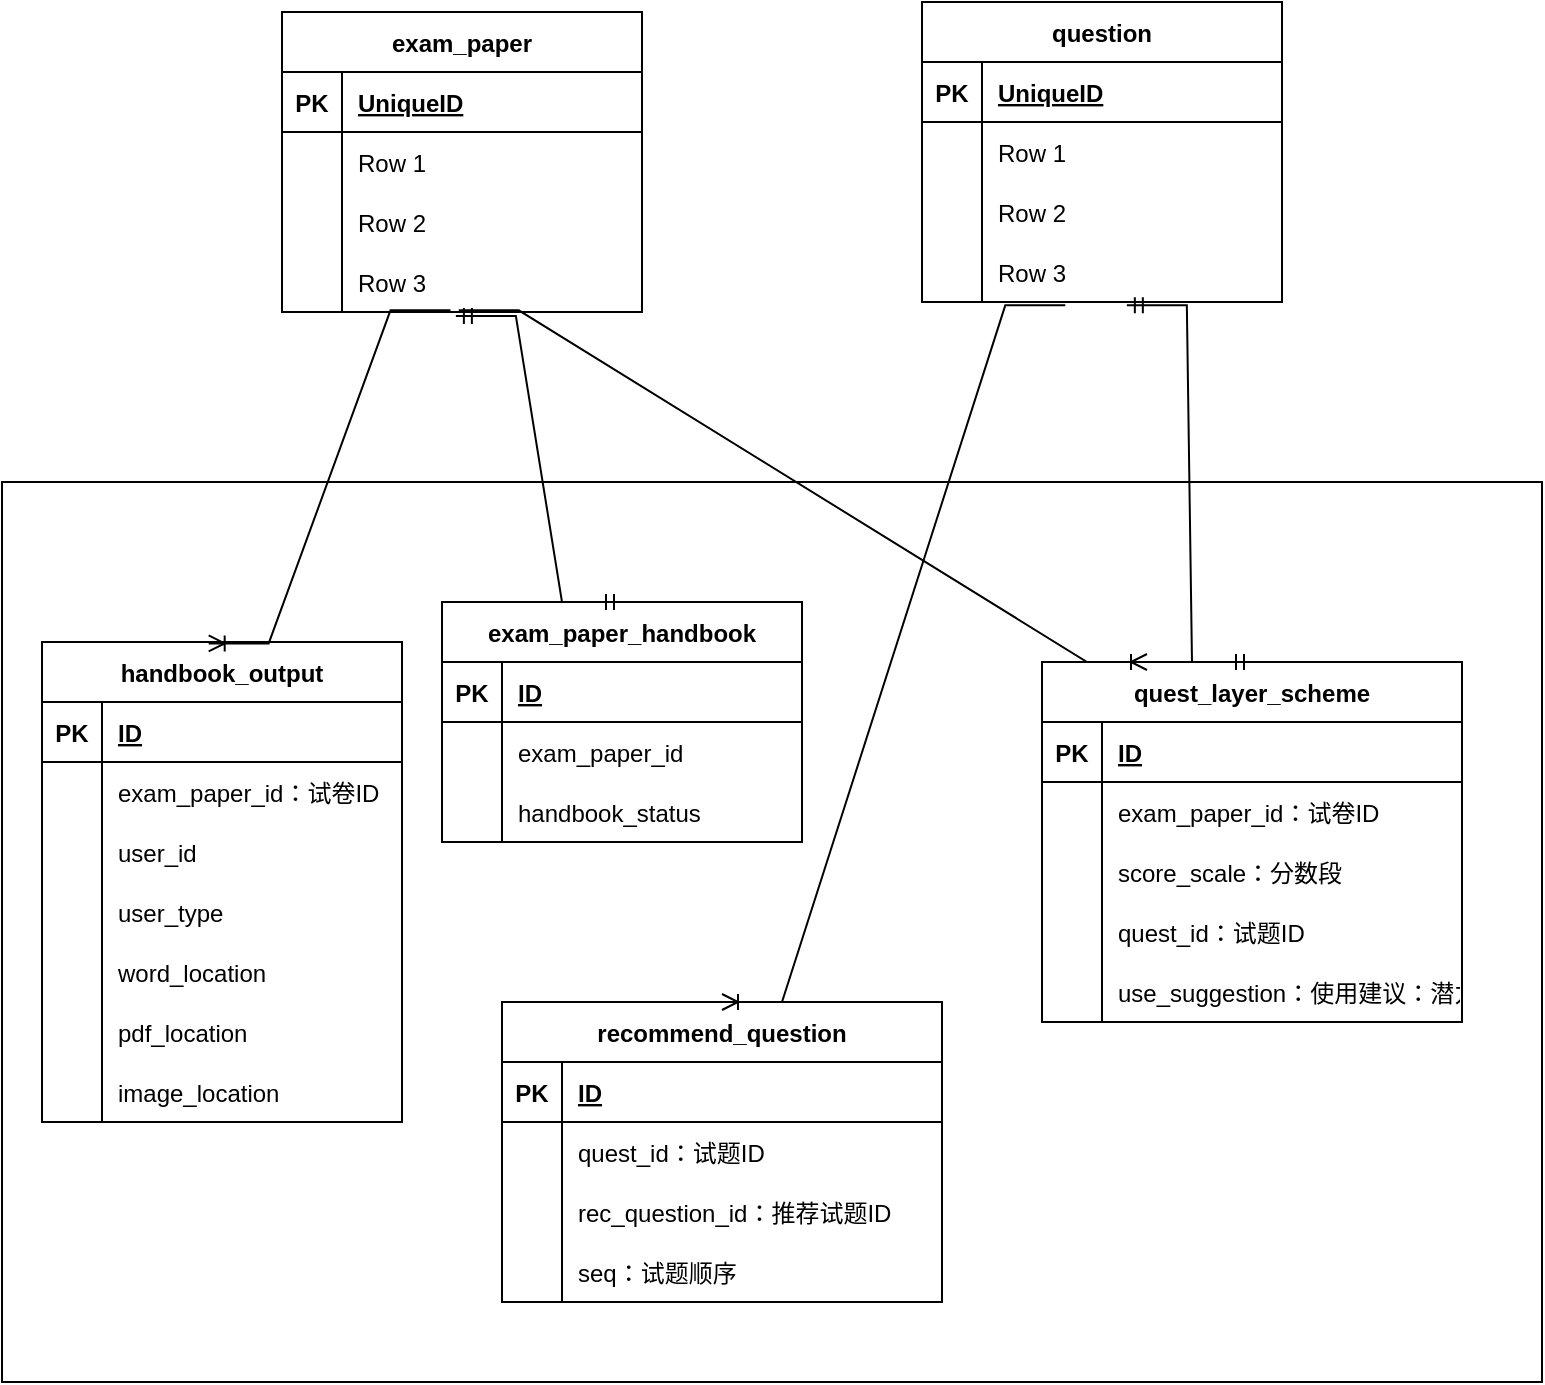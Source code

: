 <mxfile version="20.5.3" type="github">
  <diagram id="fiKNJ_9EI0TaHURzTXu0" name="第 1 页">
    <mxGraphModel dx="1422" dy="706" grid="1" gridSize="10" guides="1" tooltips="1" connect="1" arrows="1" fold="1" page="1" pageScale="1" pageWidth="827" pageHeight="1169" math="0" shadow="0">
      <root>
        <mxCell id="0" />
        <mxCell id="1" parent="0" />
        <mxCell id="vGdT2WKixsd-tFbBVOdh-103" value="" style="rounded=0;whiteSpace=wrap;html=1;" parent="1" vertex="1">
          <mxGeometry x="20" y="290" width="770" height="450" as="geometry" />
        </mxCell>
        <mxCell id="vGdT2WKixsd-tFbBVOdh-1" value="quest_layer_scheme" style="shape=table;startSize=30;container=1;collapsible=1;childLayout=tableLayout;fixedRows=1;rowLines=0;fontStyle=1;align=center;resizeLast=1;" parent="1" vertex="1">
          <mxGeometry x="540" y="380" width="210" height="180" as="geometry">
            <mxRectangle x="210" y="260" width="70" height="30" as="alternateBounds" />
          </mxGeometry>
        </mxCell>
        <mxCell id="vGdT2WKixsd-tFbBVOdh-2" value="" style="shape=tableRow;horizontal=0;startSize=0;swimlaneHead=0;swimlaneBody=0;fillColor=none;collapsible=0;dropTarget=0;points=[[0,0.5],[1,0.5]];portConstraint=eastwest;top=0;left=0;right=0;bottom=1;" parent="vGdT2WKixsd-tFbBVOdh-1" vertex="1">
          <mxGeometry y="30" width="210" height="30" as="geometry" />
        </mxCell>
        <mxCell id="vGdT2WKixsd-tFbBVOdh-3" value="PK" style="shape=partialRectangle;connectable=0;fillColor=none;top=0;left=0;bottom=0;right=0;fontStyle=1;overflow=hidden;" parent="vGdT2WKixsd-tFbBVOdh-2" vertex="1">
          <mxGeometry width="30" height="30" as="geometry">
            <mxRectangle width="30" height="30" as="alternateBounds" />
          </mxGeometry>
        </mxCell>
        <mxCell id="vGdT2WKixsd-tFbBVOdh-4" value="ID" style="shape=partialRectangle;connectable=0;fillColor=none;top=0;left=0;bottom=0;right=0;align=left;spacingLeft=6;fontStyle=5;overflow=hidden;" parent="vGdT2WKixsd-tFbBVOdh-2" vertex="1">
          <mxGeometry x="30" width="180" height="30" as="geometry">
            <mxRectangle width="180" height="30" as="alternateBounds" />
          </mxGeometry>
        </mxCell>
        <mxCell id="vGdT2WKixsd-tFbBVOdh-5" value="" style="shape=tableRow;horizontal=0;startSize=0;swimlaneHead=0;swimlaneBody=0;fillColor=none;collapsible=0;dropTarget=0;points=[[0,0.5],[1,0.5]];portConstraint=eastwest;top=0;left=0;right=0;bottom=0;" parent="vGdT2WKixsd-tFbBVOdh-1" vertex="1">
          <mxGeometry y="60" width="210" height="30" as="geometry" />
        </mxCell>
        <mxCell id="vGdT2WKixsd-tFbBVOdh-6" value="" style="shape=partialRectangle;connectable=0;fillColor=none;top=0;left=0;bottom=0;right=0;editable=1;overflow=hidden;" parent="vGdT2WKixsd-tFbBVOdh-5" vertex="1">
          <mxGeometry width="30" height="30" as="geometry">
            <mxRectangle width="30" height="30" as="alternateBounds" />
          </mxGeometry>
        </mxCell>
        <mxCell id="vGdT2WKixsd-tFbBVOdh-7" value="exam_paper_id：试卷ID" style="shape=partialRectangle;connectable=0;fillColor=none;top=0;left=0;bottom=0;right=0;align=left;spacingLeft=6;overflow=hidden;" parent="vGdT2WKixsd-tFbBVOdh-5" vertex="1">
          <mxGeometry x="30" width="180" height="30" as="geometry">
            <mxRectangle width="180" height="30" as="alternateBounds" />
          </mxGeometry>
        </mxCell>
        <mxCell id="vGdT2WKixsd-tFbBVOdh-8" value="" style="shape=tableRow;horizontal=0;startSize=0;swimlaneHead=0;swimlaneBody=0;fillColor=none;collapsible=0;dropTarget=0;points=[[0,0.5],[1,0.5]];portConstraint=eastwest;top=0;left=0;right=0;bottom=0;" parent="vGdT2WKixsd-tFbBVOdh-1" vertex="1">
          <mxGeometry y="90" width="210" height="30" as="geometry" />
        </mxCell>
        <mxCell id="vGdT2WKixsd-tFbBVOdh-9" value="" style="shape=partialRectangle;connectable=0;fillColor=none;top=0;left=0;bottom=0;right=0;editable=1;overflow=hidden;" parent="vGdT2WKixsd-tFbBVOdh-8" vertex="1">
          <mxGeometry width="30" height="30" as="geometry">
            <mxRectangle width="30" height="30" as="alternateBounds" />
          </mxGeometry>
        </mxCell>
        <mxCell id="vGdT2WKixsd-tFbBVOdh-10" value="score_scale：分数段" style="shape=partialRectangle;connectable=0;fillColor=none;top=0;left=0;bottom=0;right=0;align=left;spacingLeft=6;overflow=hidden;" parent="vGdT2WKixsd-tFbBVOdh-8" vertex="1">
          <mxGeometry x="30" width="180" height="30" as="geometry">
            <mxRectangle width="180" height="30" as="alternateBounds" />
          </mxGeometry>
        </mxCell>
        <mxCell id="vGdT2WKixsd-tFbBVOdh-11" value="" style="shape=tableRow;horizontal=0;startSize=0;swimlaneHead=0;swimlaneBody=0;fillColor=none;collapsible=0;dropTarget=0;points=[[0,0.5],[1,0.5]];portConstraint=eastwest;top=0;left=0;right=0;bottom=0;" parent="vGdT2WKixsd-tFbBVOdh-1" vertex="1">
          <mxGeometry y="120" width="210" height="30" as="geometry" />
        </mxCell>
        <mxCell id="vGdT2WKixsd-tFbBVOdh-12" value="" style="shape=partialRectangle;connectable=0;fillColor=none;top=0;left=0;bottom=0;right=0;editable=1;overflow=hidden;" parent="vGdT2WKixsd-tFbBVOdh-11" vertex="1">
          <mxGeometry width="30" height="30" as="geometry">
            <mxRectangle width="30" height="30" as="alternateBounds" />
          </mxGeometry>
        </mxCell>
        <mxCell id="vGdT2WKixsd-tFbBVOdh-13" value="quest_id：试题ID" style="shape=partialRectangle;connectable=0;fillColor=none;top=0;left=0;bottom=0;right=0;align=left;spacingLeft=6;overflow=hidden;" parent="vGdT2WKixsd-tFbBVOdh-11" vertex="1">
          <mxGeometry x="30" width="180" height="30" as="geometry">
            <mxRectangle width="180" height="30" as="alternateBounds" />
          </mxGeometry>
        </mxCell>
        <mxCell id="vGdT2WKixsd-tFbBVOdh-28" value="" style="shape=tableRow;horizontal=0;startSize=0;swimlaneHead=0;swimlaneBody=0;fillColor=none;collapsible=0;dropTarget=0;points=[[0,0.5],[1,0.5]];portConstraint=eastwest;top=0;left=0;right=0;bottom=0;" parent="vGdT2WKixsd-tFbBVOdh-1" vertex="1">
          <mxGeometry y="150" width="210" height="30" as="geometry" />
        </mxCell>
        <mxCell id="vGdT2WKixsd-tFbBVOdh-29" value="" style="shape=partialRectangle;connectable=0;fillColor=none;top=0;left=0;bottom=0;right=0;editable=1;overflow=hidden;" parent="vGdT2WKixsd-tFbBVOdh-28" vertex="1">
          <mxGeometry width="30" height="30" as="geometry">
            <mxRectangle width="30" height="30" as="alternateBounds" />
          </mxGeometry>
        </mxCell>
        <mxCell id="vGdT2WKixsd-tFbBVOdh-30" value="use_suggestion：使用建议：潜力追分题、强化训练题、基础巩固题" style="shape=partialRectangle;connectable=0;fillColor=none;top=0;left=0;bottom=0;right=0;align=left;spacingLeft=6;overflow=hidden;" parent="vGdT2WKixsd-tFbBVOdh-28" vertex="1">
          <mxGeometry x="30" width="180" height="30" as="geometry">
            <mxRectangle width="180" height="30" as="alternateBounds" />
          </mxGeometry>
        </mxCell>
        <mxCell id="vGdT2WKixsd-tFbBVOdh-31" value="exam_paper" style="shape=table;startSize=30;container=1;collapsible=1;childLayout=tableLayout;fixedRows=1;rowLines=0;fontStyle=1;align=center;resizeLast=1;" parent="1" vertex="1">
          <mxGeometry x="160" y="55" width="180" height="150" as="geometry" />
        </mxCell>
        <mxCell id="vGdT2WKixsd-tFbBVOdh-32" value="" style="shape=tableRow;horizontal=0;startSize=0;swimlaneHead=0;swimlaneBody=0;fillColor=none;collapsible=0;dropTarget=0;points=[[0,0.5],[1,0.5]];portConstraint=eastwest;top=0;left=0;right=0;bottom=1;" parent="vGdT2WKixsd-tFbBVOdh-31" vertex="1">
          <mxGeometry y="30" width="180" height="30" as="geometry" />
        </mxCell>
        <mxCell id="vGdT2WKixsd-tFbBVOdh-33" value="PK" style="shape=partialRectangle;connectable=0;fillColor=none;top=0;left=0;bottom=0;right=0;fontStyle=1;overflow=hidden;" parent="vGdT2WKixsd-tFbBVOdh-32" vertex="1">
          <mxGeometry width="30" height="30" as="geometry">
            <mxRectangle width="30" height="30" as="alternateBounds" />
          </mxGeometry>
        </mxCell>
        <mxCell id="vGdT2WKixsd-tFbBVOdh-34" value="UniqueID" style="shape=partialRectangle;connectable=0;fillColor=none;top=0;left=0;bottom=0;right=0;align=left;spacingLeft=6;fontStyle=5;overflow=hidden;" parent="vGdT2WKixsd-tFbBVOdh-32" vertex="1">
          <mxGeometry x="30" width="150" height="30" as="geometry">
            <mxRectangle width="150" height="30" as="alternateBounds" />
          </mxGeometry>
        </mxCell>
        <mxCell id="vGdT2WKixsd-tFbBVOdh-35" value="" style="shape=tableRow;horizontal=0;startSize=0;swimlaneHead=0;swimlaneBody=0;fillColor=none;collapsible=0;dropTarget=0;points=[[0,0.5],[1,0.5]];portConstraint=eastwest;top=0;left=0;right=0;bottom=0;" parent="vGdT2WKixsd-tFbBVOdh-31" vertex="1">
          <mxGeometry y="60" width="180" height="30" as="geometry" />
        </mxCell>
        <mxCell id="vGdT2WKixsd-tFbBVOdh-36" value="" style="shape=partialRectangle;connectable=0;fillColor=none;top=0;left=0;bottom=0;right=0;editable=1;overflow=hidden;" parent="vGdT2WKixsd-tFbBVOdh-35" vertex="1">
          <mxGeometry width="30" height="30" as="geometry">
            <mxRectangle width="30" height="30" as="alternateBounds" />
          </mxGeometry>
        </mxCell>
        <mxCell id="vGdT2WKixsd-tFbBVOdh-37" value="Row 1" style="shape=partialRectangle;connectable=0;fillColor=none;top=0;left=0;bottom=0;right=0;align=left;spacingLeft=6;overflow=hidden;" parent="vGdT2WKixsd-tFbBVOdh-35" vertex="1">
          <mxGeometry x="30" width="150" height="30" as="geometry">
            <mxRectangle width="150" height="30" as="alternateBounds" />
          </mxGeometry>
        </mxCell>
        <mxCell id="vGdT2WKixsd-tFbBVOdh-38" value="" style="shape=tableRow;horizontal=0;startSize=0;swimlaneHead=0;swimlaneBody=0;fillColor=none;collapsible=0;dropTarget=0;points=[[0,0.5],[1,0.5]];portConstraint=eastwest;top=0;left=0;right=0;bottom=0;" parent="vGdT2WKixsd-tFbBVOdh-31" vertex="1">
          <mxGeometry y="90" width="180" height="30" as="geometry" />
        </mxCell>
        <mxCell id="vGdT2WKixsd-tFbBVOdh-39" value="" style="shape=partialRectangle;connectable=0;fillColor=none;top=0;left=0;bottom=0;right=0;editable=1;overflow=hidden;" parent="vGdT2WKixsd-tFbBVOdh-38" vertex="1">
          <mxGeometry width="30" height="30" as="geometry">
            <mxRectangle width="30" height="30" as="alternateBounds" />
          </mxGeometry>
        </mxCell>
        <mxCell id="vGdT2WKixsd-tFbBVOdh-40" value="Row 2" style="shape=partialRectangle;connectable=0;fillColor=none;top=0;left=0;bottom=0;right=0;align=left;spacingLeft=6;overflow=hidden;" parent="vGdT2WKixsd-tFbBVOdh-38" vertex="1">
          <mxGeometry x="30" width="150" height="30" as="geometry">
            <mxRectangle width="150" height="30" as="alternateBounds" />
          </mxGeometry>
        </mxCell>
        <mxCell id="vGdT2WKixsd-tFbBVOdh-41" value="" style="shape=tableRow;horizontal=0;startSize=0;swimlaneHead=0;swimlaneBody=0;fillColor=none;collapsible=0;dropTarget=0;points=[[0,0.5],[1,0.5]];portConstraint=eastwest;top=0;left=0;right=0;bottom=0;" parent="vGdT2WKixsd-tFbBVOdh-31" vertex="1">
          <mxGeometry y="120" width="180" height="30" as="geometry" />
        </mxCell>
        <mxCell id="vGdT2WKixsd-tFbBVOdh-42" value="" style="shape=partialRectangle;connectable=0;fillColor=none;top=0;left=0;bottom=0;right=0;editable=1;overflow=hidden;" parent="vGdT2WKixsd-tFbBVOdh-41" vertex="1">
          <mxGeometry width="30" height="30" as="geometry">
            <mxRectangle width="30" height="30" as="alternateBounds" />
          </mxGeometry>
        </mxCell>
        <mxCell id="vGdT2WKixsd-tFbBVOdh-43" value="Row 3" style="shape=partialRectangle;connectable=0;fillColor=none;top=0;left=0;bottom=0;right=0;align=left;spacingLeft=6;overflow=hidden;" parent="vGdT2WKixsd-tFbBVOdh-41" vertex="1">
          <mxGeometry x="30" width="150" height="30" as="geometry">
            <mxRectangle width="150" height="30" as="alternateBounds" />
          </mxGeometry>
        </mxCell>
        <mxCell id="vGdT2WKixsd-tFbBVOdh-44" value="question" style="shape=table;startSize=30;container=1;collapsible=1;childLayout=tableLayout;fixedRows=1;rowLines=0;fontStyle=1;align=center;resizeLast=1;" parent="1" vertex="1">
          <mxGeometry x="480" y="50" width="180" height="150" as="geometry" />
        </mxCell>
        <mxCell id="vGdT2WKixsd-tFbBVOdh-45" value="" style="shape=tableRow;horizontal=0;startSize=0;swimlaneHead=0;swimlaneBody=0;fillColor=none;collapsible=0;dropTarget=0;points=[[0,0.5],[1,0.5]];portConstraint=eastwest;top=0;left=0;right=0;bottom=1;" parent="vGdT2WKixsd-tFbBVOdh-44" vertex="1">
          <mxGeometry y="30" width="180" height="30" as="geometry" />
        </mxCell>
        <mxCell id="vGdT2WKixsd-tFbBVOdh-46" value="PK" style="shape=partialRectangle;connectable=0;fillColor=none;top=0;left=0;bottom=0;right=0;fontStyle=1;overflow=hidden;" parent="vGdT2WKixsd-tFbBVOdh-45" vertex="1">
          <mxGeometry width="30" height="30" as="geometry">
            <mxRectangle width="30" height="30" as="alternateBounds" />
          </mxGeometry>
        </mxCell>
        <mxCell id="vGdT2WKixsd-tFbBVOdh-47" value="UniqueID" style="shape=partialRectangle;connectable=0;fillColor=none;top=0;left=0;bottom=0;right=0;align=left;spacingLeft=6;fontStyle=5;overflow=hidden;" parent="vGdT2WKixsd-tFbBVOdh-45" vertex="1">
          <mxGeometry x="30" width="150" height="30" as="geometry">
            <mxRectangle width="150" height="30" as="alternateBounds" />
          </mxGeometry>
        </mxCell>
        <mxCell id="vGdT2WKixsd-tFbBVOdh-48" value="" style="shape=tableRow;horizontal=0;startSize=0;swimlaneHead=0;swimlaneBody=0;fillColor=none;collapsible=0;dropTarget=0;points=[[0,0.5],[1,0.5]];portConstraint=eastwest;top=0;left=0;right=0;bottom=0;" parent="vGdT2WKixsd-tFbBVOdh-44" vertex="1">
          <mxGeometry y="60" width="180" height="30" as="geometry" />
        </mxCell>
        <mxCell id="vGdT2WKixsd-tFbBVOdh-49" value="" style="shape=partialRectangle;connectable=0;fillColor=none;top=0;left=0;bottom=0;right=0;editable=1;overflow=hidden;" parent="vGdT2WKixsd-tFbBVOdh-48" vertex="1">
          <mxGeometry width="30" height="30" as="geometry">
            <mxRectangle width="30" height="30" as="alternateBounds" />
          </mxGeometry>
        </mxCell>
        <mxCell id="vGdT2WKixsd-tFbBVOdh-50" value="Row 1" style="shape=partialRectangle;connectable=0;fillColor=none;top=0;left=0;bottom=0;right=0;align=left;spacingLeft=6;overflow=hidden;" parent="vGdT2WKixsd-tFbBVOdh-48" vertex="1">
          <mxGeometry x="30" width="150" height="30" as="geometry">
            <mxRectangle width="150" height="30" as="alternateBounds" />
          </mxGeometry>
        </mxCell>
        <mxCell id="vGdT2WKixsd-tFbBVOdh-51" value="" style="shape=tableRow;horizontal=0;startSize=0;swimlaneHead=0;swimlaneBody=0;fillColor=none;collapsible=0;dropTarget=0;points=[[0,0.5],[1,0.5]];portConstraint=eastwest;top=0;left=0;right=0;bottom=0;" parent="vGdT2WKixsd-tFbBVOdh-44" vertex="1">
          <mxGeometry y="90" width="180" height="30" as="geometry" />
        </mxCell>
        <mxCell id="vGdT2WKixsd-tFbBVOdh-52" value="" style="shape=partialRectangle;connectable=0;fillColor=none;top=0;left=0;bottom=0;right=0;editable=1;overflow=hidden;" parent="vGdT2WKixsd-tFbBVOdh-51" vertex="1">
          <mxGeometry width="30" height="30" as="geometry">
            <mxRectangle width="30" height="30" as="alternateBounds" />
          </mxGeometry>
        </mxCell>
        <mxCell id="vGdT2WKixsd-tFbBVOdh-53" value="Row 2" style="shape=partialRectangle;connectable=0;fillColor=none;top=0;left=0;bottom=0;right=0;align=left;spacingLeft=6;overflow=hidden;" parent="vGdT2WKixsd-tFbBVOdh-51" vertex="1">
          <mxGeometry x="30" width="150" height="30" as="geometry">
            <mxRectangle width="150" height="30" as="alternateBounds" />
          </mxGeometry>
        </mxCell>
        <mxCell id="vGdT2WKixsd-tFbBVOdh-54" value="" style="shape=tableRow;horizontal=0;startSize=0;swimlaneHead=0;swimlaneBody=0;fillColor=none;collapsible=0;dropTarget=0;points=[[0,0.5],[1,0.5]];portConstraint=eastwest;top=0;left=0;right=0;bottom=0;" parent="vGdT2WKixsd-tFbBVOdh-44" vertex="1">
          <mxGeometry y="120" width="180" height="30" as="geometry" />
        </mxCell>
        <mxCell id="vGdT2WKixsd-tFbBVOdh-55" value="" style="shape=partialRectangle;connectable=0;fillColor=none;top=0;left=0;bottom=0;right=0;editable=1;overflow=hidden;" parent="vGdT2WKixsd-tFbBVOdh-54" vertex="1">
          <mxGeometry width="30" height="30" as="geometry">
            <mxRectangle width="30" height="30" as="alternateBounds" />
          </mxGeometry>
        </mxCell>
        <mxCell id="vGdT2WKixsd-tFbBVOdh-56" value="Row 3" style="shape=partialRectangle;connectable=0;fillColor=none;top=0;left=0;bottom=0;right=0;align=left;spacingLeft=6;overflow=hidden;" parent="vGdT2WKixsd-tFbBVOdh-54" vertex="1">
          <mxGeometry x="30" width="150" height="30" as="geometry">
            <mxRectangle width="150" height="30" as="alternateBounds" />
          </mxGeometry>
        </mxCell>
        <mxCell id="vGdT2WKixsd-tFbBVOdh-57" value="handbook_output" style="shape=table;startSize=30;container=1;collapsible=1;childLayout=tableLayout;fixedRows=1;rowLines=0;fontStyle=1;align=center;resizeLast=1;" parent="1" vertex="1">
          <mxGeometry x="40" y="370" width="180" height="240" as="geometry" />
        </mxCell>
        <mxCell id="vGdT2WKixsd-tFbBVOdh-58" value="" style="shape=tableRow;horizontal=0;startSize=0;swimlaneHead=0;swimlaneBody=0;fillColor=none;collapsible=0;dropTarget=0;points=[[0,0.5],[1,0.5]];portConstraint=eastwest;top=0;left=0;right=0;bottom=1;" parent="vGdT2WKixsd-tFbBVOdh-57" vertex="1">
          <mxGeometry y="30" width="180" height="30" as="geometry" />
        </mxCell>
        <mxCell id="vGdT2WKixsd-tFbBVOdh-59" value="PK" style="shape=partialRectangle;connectable=0;fillColor=none;top=0;left=0;bottom=0;right=0;fontStyle=1;overflow=hidden;" parent="vGdT2WKixsd-tFbBVOdh-58" vertex="1">
          <mxGeometry width="30" height="30" as="geometry">
            <mxRectangle width="30" height="30" as="alternateBounds" />
          </mxGeometry>
        </mxCell>
        <mxCell id="vGdT2WKixsd-tFbBVOdh-60" value="ID" style="shape=partialRectangle;connectable=0;fillColor=none;top=0;left=0;bottom=0;right=0;align=left;spacingLeft=6;fontStyle=5;overflow=hidden;" parent="vGdT2WKixsd-tFbBVOdh-58" vertex="1">
          <mxGeometry x="30" width="150" height="30" as="geometry">
            <mxRectangle width="150" height="30" as="alternateBounds" />
          </mxGeometry>
        </mxCell>
        <mxCell id="vGdT2WKixsd-tFbBVOdh-61" value="" style="shape=tableRow;horizontal=0;startSize=0;swimlaneHead=0;swimlaneBody=0;fillColor=none;collapsible=0;dropTarget=0;points=[[0,0.5],[1,0.5]];portConstraint=eastwest;top=0;left=0;right=0;bottom=0;" parent="vGdT2WKixsd-tFbBVOdh-57" vertex="1">
          <mxGeometry y="60" width="180" height="30" as="geometry" />
        </mxCell>
        <mxCell id="vGdT2WKixsd-tFbBVOdh-62" value="" style="shape=partialRectangle;connectable=0;fillColor=none;top=0;left=0;bottom=0;right=0;editable=1;overflow=hidden;" parent="vGdT2WKixsd-tFbBVOdh-61" vertex="1">
          <mxGeometry width="30" height="30" as="geometry">
            <mxRectangle width="30" height="30" as="alternateBounds" />
          </mxGeometry>
        </mxCell>
        <mxCell id="vGdT2WKixsd-tFbBVOdh-63" value="exam_paper_id：试卷ID" style="shape=partialRectangle;connectable=0;fillColor=none;top=0;left=0;bottom=0;right=0;align=left;spacingLeft=6;overflow=hidden;" parent="vGdT2WKixsd-tFbBVOdh-61" vertex="1">
          <mxGeometry x="30" width="150" height="30" as="geometry">
            <mxRectangle width="150" height="30" as="alternateBounds" />
          </mxGeometry>
        </mxCell>
        <mxCell id="vGdT2WKixsd-tFbBVOdh-64" value="" style="shape=tableRow;horizontal=0;startSize=0;swimlaneHead=0;swimlaneBody=0;fillColor=none;collapsible=0;dropTarget=0;points=[[0,0.5],[1,0.5]];portConstraint=eastwest;top=0;left=0;right=0;bottom=0;" parent="vGdT2WKixsd-tFbBVOdh-57" vertex="1">
          <mxGeometry y="90" width="180" height="30" as="geometry" />
        </mxCell>
        <mxCell id="vGdT2WKixsd-tFbBVOdh-65" value="" style="shape=partialRectangle;connectable=0;fillColor=none;top=0;left=0;bottom=0;right=0;editable=1;overflow=hidden;" parent="vGdT2WKixsd-tFbBVOdh-64" vertex="1">
          <mxGeometry width="30" height="30" as="geometry">
            <mxRectangle width="30" height="30" as="alternateBounds" />
          </mxGeometry>
        </mxCell>
        <mxCell id="vGdT2WKixsd-tFbBVOdh-66" value="user_id" style="shape=partialRectangle;connectable=0;fillColor=none;top=0;left=0;bottom=0;right=0;align=left;spacingLeft=6;overflow=hidden;" parent="vGdT2WKixsd-tFbBVOdh-64" vertex="1">
          <mxGeometry x="30" width="150" height="30" as="geometry">
            <mxRectangle width="150" height="30" as="alternateBounds" />
          </mxGeometry>
        </mxCell>
        <mxCell id="vGdT2WKixsd-tFbBVOdh-67" value="" style="shape=tableRow;horizontal=0;startSize=0;swimlaneHead=0;swimlaneBody=0;fillColor=none;collapsible=0;dropTarget=0;points=[[0,0.5],[1,0.5]];portConstraint=eastwest;top=0;left=0;right=0;bottom=0;" parent="vGdT2WKixsd-tFbBVOdh-57" vertex="1">
          <mxGeometry y="120" width="180" height="30" as="geometry" />
        </mxCell>
        <mxCell id="vGdT2WKixsd-tFbBVOdh-68" value="" style="shape=partialRectangle;connectable=0;fillColor=none;top=0;left=0;bottom=0;right=0;editable=1;overflow=hidden;" parent="vGdT2WKixsd-tFbBVOdh-67" vertex="1">
          <mxGeometry width="30" height="30" as="geometry">
            <mxRectangle width="30" height="30" as="alternateBounds" />
          </mxGeometry>
        </mxCell>
        <mxCell id="vGdT2WKixsd-tFbBVOdh-69" value="user_type" style="shape=partialRectangle;connectable=0;fillColor=none;top=0;left=0;bottom=0;right=0;align=left;spacingLeft=6;overflow=hidden;" parent="vGdT2WKixsd-tFbBVOdh-67" vertex="1">
          <mxGeometry x="30" width="150" height="30" as="geometry">
            <mxRectangle width="150" height="30" as="alternateBounds" />
          </mxGeometry>
        </mxCell>
        <mxCell id="vGdT2WKixsd-tFbBVOdh-76" value="" style="shape=tableRow;horizontal=0;startSize=0;swimlaneHead=0;swimlaneBody=0;fillColor=none;collapsible=0;dropTarget=0;points=[[0,0.5],[1,0.5]];portConstraint=eastwest;top=0;left=0;right=0;bottom=0;" parent="vGdT2WKixsd-tFbBVOdh-57" vertex="1">
          <mxGeometry y="150" width="180" height="30" as="geometry" />
        </mxCell>
        <mxCell id="vGdT2WKixsd-tFbBVOdh-77" value="" style="shape=partialRectangle;connectable=0;fillColor=none;top=0;left=0;bottom=0;right=0;editable=1;overflow=hidden;" parent="vGdT2WKixsd-tFbBVOdh-76" vertex="1">
          <mxGeometry width="30" height="30" as="geometry">
            <mxRectangle width="30" height="30" as="alternateBounds" />
          </mxGeometry>
        </mxCell>
        <mxCell id="vGdT2WKixsd-tFbBVOdh-78" value="word_location" style="shape=partialRectangle;connectable=0;fillColor=none;top=0;left=0;bottom=0;right=0;align=left;spacingLeft=6;overflow=hidden;" parent="vGdT2WKixsd-tFbBVOdh-76" vertex="1">
          <mxGeometry x="30" width="150" height="30" as="geometry">
            <mxRectangle width="150" height="30" as="alternateBounds" />
          </mxGeometry>
        </mxCell>
        <mxCell id="vGdT2WKixsd-tFbBVOdh-79" value="" style="shape=tableRow;horizontal=0;startSize=0;swimlaneHead=0;swimlaneBody=0;fillColor=none;collapsible=0;dropTarget=0;points=[[0,0.5],[1,0.5]];portConstraint=eastwest;top=0;left=0;right=0;bottom=0;" parent="vGdT2WKixsd-tFbBVOdh-57" vertex="1">
          <mxGeometry y="180" width="180" height="30" as="geometry" />
        </mxCell>
        <mxCell id="vGdT2WKixsd-tFbBVOdh-80" value="" style="shape=partialRectangle;connectable=0;fillColor=none;top=0;left=0;bottom=0;right=0;editable=1;overflow=hidden;" parent="vGdT2WKixsd-tFbBVOdh-79" vertex="1">
          <mxGeometry width="30" height="30" as="geometry">
            <mxRectangle width="30" height="30" as="alternateBounds" />
          </mxGeometry>
        </mxCell>
        <mxCell id="vGdT2WKixsd-tFbBVOdh-81" value="pdf_location" style="shape=partialRectangle;connectable=0;fillColor=none;top=0;left=0;bottom=0;right=0;align=left;spacingLeft=6;overflow=hidden;" parent="vGdT2WKixsd-tFbBVOdh-79" vertex="1">
          <mxGeometry x="30" width="150" height="30" as="geometry">
            <mxRectangle width="150" height="30" as="alternateBounds" />
          </mxGeometry>
        </mxCell>
        <mxCell id="vGdT2WKixsd-tFbBVOdh-82" value="" style="shape=tableRow;horizontal=0;startSize=0;swimlaneHead=0;swimlaneBody=0;fillColor=none;collapsible=0;dropTarget=0;points=[[0,0.5],[1,0.5]];portConstraint=eastwest;top=0;left=0;right=0;bottom=0;" parent="vGdT2WKixsd-tFbBVOdh-57" vertex="1">
          <mxGeometry y="210" width="180" height="30" as="geometry" />
        </mxCell>
        <mxCell id="vGdT2WKixsd-tFbBVOdh-83" value="" style="shape=partialRectangle;connectable=0;fillColor=none;top=0;left=0;bottom=0;right=0;editable=1;overflow=hidden;" parent="vGdT2WKixsd-tFbBVOdh-82" vertex="1">
          <mxGeometry width="30" height="30" as="geometry">
            <mxRectangle width="30" height="30" as="alternateBounds" />
          </mxGeometry>
        </mxCell>
        <mxCell id="vGdT2WKixsd-tFbBVOdh-84" value="image_location" style="shape=partialRectangle;connectable=0;fillColor=none;top=0;left=0;bottom=0;right=0;align=left;spacingLeft=6;overflow=hidden;" parent="vGdT2WKixsd-tFbBVOdh-82" vertex="1">
          <mxGeometry x="30" width="150" height="30" as="geometry">
            <mxRectangle width="150" height="30" as="alternateBounds" />
          </mxGeometry>
        </mxCell>
        <mxCell id="vGdT2WKixsd-tFbBVOdh-74" value="" style="edgeStyle=entityRelationEdgeStyle;fontSize=12;html=1;endArrow=ERmandOne;startArrow=ERmandOne;rounded=0;entryX=0.569;entryY=1.056;entryDx=0;entryDy=0;entryPerimeter=0;exitX=0.5;exitY=0;exitDx=0;exitDy=0;" parent="1" source="vGdT2WKixsd-tFbBVOdh-1" target="vGdT2WKixsd-tFbBVOdh-54" edge="1">
          <mxGeometry width="100" height="100" relative="1" as="geometry">
            <mxPoint x="175" y="320" as="sourcePoint" />
            <mxPoint x="270" y="240" as="targetPoint" />
          </mxGeometry>
        </mxCell>
        <mxCell id="vGdT2WKixsd-tFbBVOdh-75" value="" style="edgeStyle=entityRelationEdgeStyle;fontSize=12;html=1;endArrow=ERoneToMany;rounded=0;exitX=0.491;exitY=0.972;exitDx=0;exitDy=0;exitPerimeter=0;entryX=0.25;entryY=0;entryDx=0;entryDy=0;" parent="1" source="vGdT2WKixsd-tFbBVOdh-41" target="vGdT2WKixsd-tFbBVOdh-1" edge="1">
          <mxGeometry width="100" height="100" relative="1" as="geometry">
            <mxPoint x="70" y="330" as="sourcePoint" />
            <mxPoint x="180" y="340" as="targetPoint" />
          </mxGeometry>
        </mxCell>
        <mxCell id="vGdT2WKixsd-tFbBVOdh-85" value="recommend_question" style="shape=table;startSize=30;container=1;collapsible=1;childLayout=tableLayout;fixedRows=1;rowLines=0;fontStyle=1;align=center;resizeLast=1;" parent="1" vertex="1">
          <mxGeometry x="270" y="550" width="220" height="150" as="geometry" />
        </mxCell>
        <mxCell id="vGdT2WKixsd-tFbBVOdh-86" value="" style="shape=tableRow;horizontal=0;startSize=0;swimlaneHead=0;swimlaneBody=0;fillColor=none;collapsible=0;dropTarget=0;points=[[0,0.5],[1,0.5]];portConstraint=eastwest;top=0;left=0;right=0;bottom=1;" parent="vGdT2WKixsd-tFbBVOdh-85" vertex="1">
          <mxGeometry y="30" width="220" height="30" as="geometry" />
        </mxCell>
        <mxCell id="vGdT2WKixsd-tFbBVOdh-87" value="PK" style="shape=partialRectangle;connectable=0;fillColor=none;top=0;left=0;bottom=0;right=0;fontStyle=1;overflow=hidden;" parent="vGdT2WKixsd-tFbBVOdh-86" vertex="1">
          <mxGeometry width="30" height="30" as="geometry">
            <mxRectangle width="30" height="30" as="alternateBounds" />
          </mxGeometry>
        </mxCell>
        <mxCell id="vGdT2WKixsd-tFbBVOdh-88" value="ID" style="shape=partialRectangle;connectable=0;fillColor=none;top=0;left=0;bottom=0;right=0;align=left;spacingLeft=6;fontStyle=5;overflow=hidden;" parent="vGdT2WKixsd-tFbBVOdh-86" vertex="1">
          <mxGeometry x="30" width="190" height="30" as="geometry">
            <mxRectangle width="190" height="30" as="alternateBounds" />
          </mxGeometry>
        </mxCell>
        <mxCell id="vGdT2WKixsd-tFbBVOdh-92" value="" style="shape=tableRow;horizontal=0;startSize=0;swimlaneHead=0;swimlaneBody=0;fillColor=none;collapsible=0;dropTarget=0;points=[[0,0.5],[1,0.5]];portConstraint=eastwest;top=0;left=0;right=0;bottom=0;" parent="vGdT2WKixsd-tFbBVOdh-85" vertex="1">
          <mxGeometry y="60" width="220" height="30" as="geometry" />
        </mxCell>
        <mxCell id="vGdT2WKixsd-tFbBVOdh-93" value="" style="shape=partialRectangle;connectable=0;fillColor=none;top=0;left=0;bottom=0;right=0;editable=1;overflow=hidden;" parent="vGdT2WKixsd-tFbBVOdh-92" vertex="1">
          <mxGeometry width="30" height="30" as="geometry">
            <mxRectangle width="30" height="30" as="alternateBounds" />
          </mxGeometry>
        </mxCell>
        <mxCell id="vGdT2WKixsd-tFbBVOdh-94" value="quest_id：试题ID" style="shape=partialRectangle;connectable=0;fillColor=none;top=0;left=0;bottom=0;right=0;align=left;spacingLeft=6;overflow=hidden;" parent="vGdT2WKixsd-tFbBVOdh-92" vertex="1">
          <mxGeometry x="30" width="190" height="30" as="geometry">
            <mxRectangle width="190" height="30" as="alternateBounds" />
          </mxGeometry>
        </mxCell>
        <mxCell id="vGdT2WKixsd-tFbBVOdh-95" value="" style="shape=tableRow;horizontal=0;startSize=0;swimlaneHead=0;swimlaneBody=0;fillColor=none;collapsible=0;dropTarget=0;points=[[0,0.5],[1,0.5]];portConstraint=eastwest;top=0;left=0;right=0;bottom=0;" parent="vGdT2WKixsd-tFbBVOdh-85" vertex="1">
          <mxGeometry y="90" width="220" height="30" as="geometry" />
        </mxCell>
        <mxCell id="vGdT2WKixsd-tFbBVOdh-96" value="" style="shape=partialRectangle;connectable=0;fillColor=none;top=0;left=0;bottom=0;right=0;editable=1;overflow=hidden;" parent="vGdT2WKixsd-tFbBVOdh-95" vertex="1">
          <mxGeometry width="30" height="30" as="geometry">
            <mxRectangle width="30" height="30" as="alternateBounds" />
          </mxGeometry>
        </mxCell>
        <mxCell id="vGdT2WKixsd-tFbBVOdh-97" value="rec_question_id：推荐试题ID" style="shape=partialRectangle;connectable=0;fillColor=none;top=0;left=0;bottom=0;right=0;align=left;spacingLeft=6;overflow=hidden;" parent="vGdT2WKixsd-tFbBVOdh-95" vertex="1">
          <mxGeometry x="30" width="190" height="30" as="geometry">
            <mxRectangle width="190" height="30" as="alternateBounds" />
          </mxGeometry>
        </mxCell>
        <mxCell id="vGdT2WKixsd-tFbBVOdh-98" value="" style="shape=tableRow;horizontal=0;startSize=0;swimlaneHead=0;swimlaneBody=0;fillColor=none;collapsible=0;dropTarget=0;points=[[0,0.5],[1,0.5]];portConstraint=eastwest;top=0;left=0;right=0;bottom=0;" parent="vGdT2WKixsd-tFbBVOdh-85" vertex="1">
          <mxGeometry y="120" width="220" height="30" as="geometry" />
        </mxCell>
        <mxCell id="vGdT2WKixsd-tFbBVOdh-99" value="" style="shape=partialRectangle;connectable=0;fillColor=none;top=0;left=0;bottom=0;right=0;editable=1;overflow=hidden;" parent="vGdT2WKixsd-tFbBVOdh-98" vertex="1">
          <mxGeometry width="30" height="30" as="geometry">
            <mxRectangle width="30" height="30" as="alternateBounds" />
          </mxGeometry>
        </mxCell>
        <mxCell id="vGdT2WKixsd-tFbBVOdh-100" value="seq：试题顺序" style="shape=partialRectangle;connectable=0;fillColor=none;top=0;left=0;bottom=0;right=0;align=left;spacingLeft=6;overflow=hidden;" parent="vGdT2WKixsd-tFbBVOdh-98" vertex="1">
          <mxGeometry x="30" width="190" height="30" as="geometry">
            <mxRectangle width="190" height="30" as="alternateBounds" />
          </mxGeometry>
        </mxCell>
        <mxCell id="vGdT2WKixsd-tFbBVOdh-101" value="" style="edgeStyle=entityRelationEdgeStyle;fontSize=12;html=1;endArrow=ERoneToMany;rounded=0;entryX=0.5;entryY=0;entryDx=0;entryDy=0;exitX=0.398;exitY=1.056;exitDx=0;exitDy=0;exitPerimeter=0;" parent="1" source="vGdT2WKixsd-tFbBVOdh-54" target="vGdT2WKixsd-tFbBVOdh-85" edge="1">
          <mxGeometry width="100" height="100" relative="1" as="geometry">
            <mxPoint x="320" y="490" as="sourcePoint" />
            <mxPoint x="420" y="390" as="targetPoint" />
          </mxGeometry>
        </mxCell>
        <mxCell id="vGdT2WKixsd-tFbBVOdh-102" value="" style="edgeStyle=entityRelationEdgeStyle;fontSize=12;html=1;endArrow=ERoneToMany;rounded=0;entryX=0.463;entryY=0.003;entryDx=0;entryDy=0;entryPerimeter=0;exitX=0.468;exitY=0.972;exitDx=0;exitDy=0;exitPerimeter=0;" parent="1" source="vGdT2WKixsd-tFbBVOdh-41" target="vGdT2WKixsd-tFbBVOdh-57" edge="1">
          <mxGeometry width="100" height="100" relative="1" as="geometry">
            <mxPoint x="290" y="400" as="sourcePoint" />
            <mxPoint x="390" y="300" as="targetPoint" />
          </mxGeometry>
        </mxCell>
        <mxCell id="7qGbcbFlTv-BOwlcBnK4-1" value="exam_paper_handbook" style="shape=table;startSize=30;container=1;collapsible=1;childLayout=tableLayout;fixedRows=1;rowLines=0;fontStyle=1;align=center;resizeLast=1;" vertex="1" parent="1">
          <mxGeometry x="240" y="350" width="180" height="120" as="geometry" />
        </mxCell>
        <mxCell id="7qGbcbFlTv-BOwlcBnK4-2" value="" style="shape=tableRow;horizontal=0;startSize=0;swimlaneHead=0;swimlaneBody=0;fillColor=none;collapsible=0;dropTarget=0;points=[[0,0.5],[1,0.5]];portConstraint=eastwest;top=0;left=0;right=0;bottom=1;" vertex="1" parent="7qGbcbFlTv-BOwlcBnK4-1">
          <mxGeometry y="30" width="180" height="30" as="geometry" />
        </mxCell>
        <mxCell id="7qGbcbFlTv-BOwlcBnK4-3" value="PK" style="shape=partialRectangle;connectable=0;fillColor=none;top=0;left=0;bottom=0;right=0;fontStyle=1;overflow=hidden;" vertex="1" parent="7qGbcbFlTv-BOwlcBnK4-2">
          <mxGeometry width="30" height="30" as="geometry">
            <mxRectangle width="30" height="30" as="alternateBounds" />
          </mxGeometry>
        </mxCell>
        <mxCell id="7qGbcbFlTv-BOwlcBnK4-4" value="ID" style="shape=partialRectangle;connectable=0;fillColor=none;top=0;left=0;bottom=0;right=0;align=left;spacingLeft=6;fontStyle=5;overflow=hidden;" vertex="1" parent="7qGbcbFlTv-BOwlcBnK4-2">
          <mxGeometry x="30" width="150" height="30" as="geometry">
            <mxRectangle width="150" height="30" as="alternateBounds" />
          </mxGeometry>
        </mxCell>
        <mxCell id="7qGbcbFlTv-BOwlcBnK4-5" value="" style="shape=tableRow;horizontal=0;startSize=0;swimlaneHead=0;swimlaneBody=0;fillColor=none;collapsible=0;dropTarget=0;points=[[0,0.5],[1,0.5]];portConstraint=eastwest;top=0;left=0;right=0;bottom=0;" vertex="1" parent="7qGbcbFlTv-BOwlcBnK4-1">
          <mxGeometry y="60" width="180" height="30" as="geometry" />
        </mxCell>
        <mxCell id="7qGbcbFlTv-BOwlcBnK4-6" value="" style="shape=partialRectangle;connectable=0;fillColor=none;top=0;left=0;bottom=0;right=0;editable=1;overflow=hidden;" vertex="1" parent="7qGbcbFlTv-BOwlcBnK4-5">
          <mxGeometry width="30" height="30" as="geometry">
            <mxRectangle width="30" height="30" as="alternateBounds" />
          </mxGeometry>
        </mxCell>
        <mxCell id="7qGbcbFlTv-BOwlcBnK4-7" value="exam_paper_id" style="shape=partialRectangle;connectable=0;fillColor=none;top=0;left=0;bottom=0;right=0;align=left;spacingLeft=6;overflow=hidden;" vertex="1" parent="7qGbcbFlTv-BOwlcBnK4-5">
          <mxGeometry x="30" width="150" height="30" as="geometry">
            <mxRectangle width="150" height="30" as="alternateBounds" />
          </mxGeometry>
        </mxCell>
        <mxCell id="7qGbcbFlTv-BOwlcBnK4-8" value="" style="shape=tableRow;horizontal=0;startSize=0;swimlaneHead=0;swimlaneBody=0;fillColor=none;collapsible=0;dropTarget=0;points=[[0,0.5],[1,0.5]];portConstraint=eastwest;top=0;left=0;right=0;bottom=0;" vertex="1" parent="7qGbcbFlTv-BOwlcBnK4-1">
          <mxGeometry y="90" width="180" height="30" as="geometry" />
        </mxCell>
        <mxCell id="7qGbcbFlTv-BOwlcBnK4-9" value="" style="shape=partialRectangle;connectable=0;fillColor=none;top=0;left=0;bottom=0;right=0;editable=1;overflow=hidden;" vertex="1" parent="7qGbcbFlTv-BOwlcBnK4-8">
          <mxGeometry width="30" height="30" as="geometry">
            <mxRectangle width="30" height="30" as="alternateBounds" />
          </mxGeometry>
        </mxCell>
        <mxCell id="7qGbcbFlTv-BOwlcBnK4-10" value="handbook_status" style="shape=partialRectangle;connectable=0;fillColor=none;top=0;left=0;bottom=0;right=0;align=left;spacingLeft=6;overflow=hidden;" vertex="1" parent="7qGbcbFlTv-BOwlcBnK4-8">
          <mxGeometry x="30" width="150" height="30" as="geometry">
            <mxRectangle width="150" height="30" as="alternateBounds" />
          </mxGeometry>
        </mxCell>
        <mxCell id="7qGbcbFlTv-BOwlcBnK4-14" value="" style="edgeStyle=entityRelationEdgeStyle;fontSize=12;html=1;endArrow=ERmandOne;startArrow=ERmandOne;rounded=0;exitX=0.5;exitY=0;exitDx=0;exitDy=0;entryX=0.483;entryY=1.067;entryDx=0;entryDy=0;entryPerimeter=0;" edge="1" parent="1" source="7qGbcbFlTv-BOwlcBnK4-1" target="vGdT2WKixsd-tFbBVOdh-41">
          <mxGeometry width="100" height="100" relative="1" as="geometry">
            <mxPoint x="350" y="330" as="sourcePoint" />
            <mxPoint x="450" y="230" as="targetPoint" />
          </mxGeometry>
        </mxCell>
      </root>
    </mxGraphModel>
  </diagram>
</mxfile>
